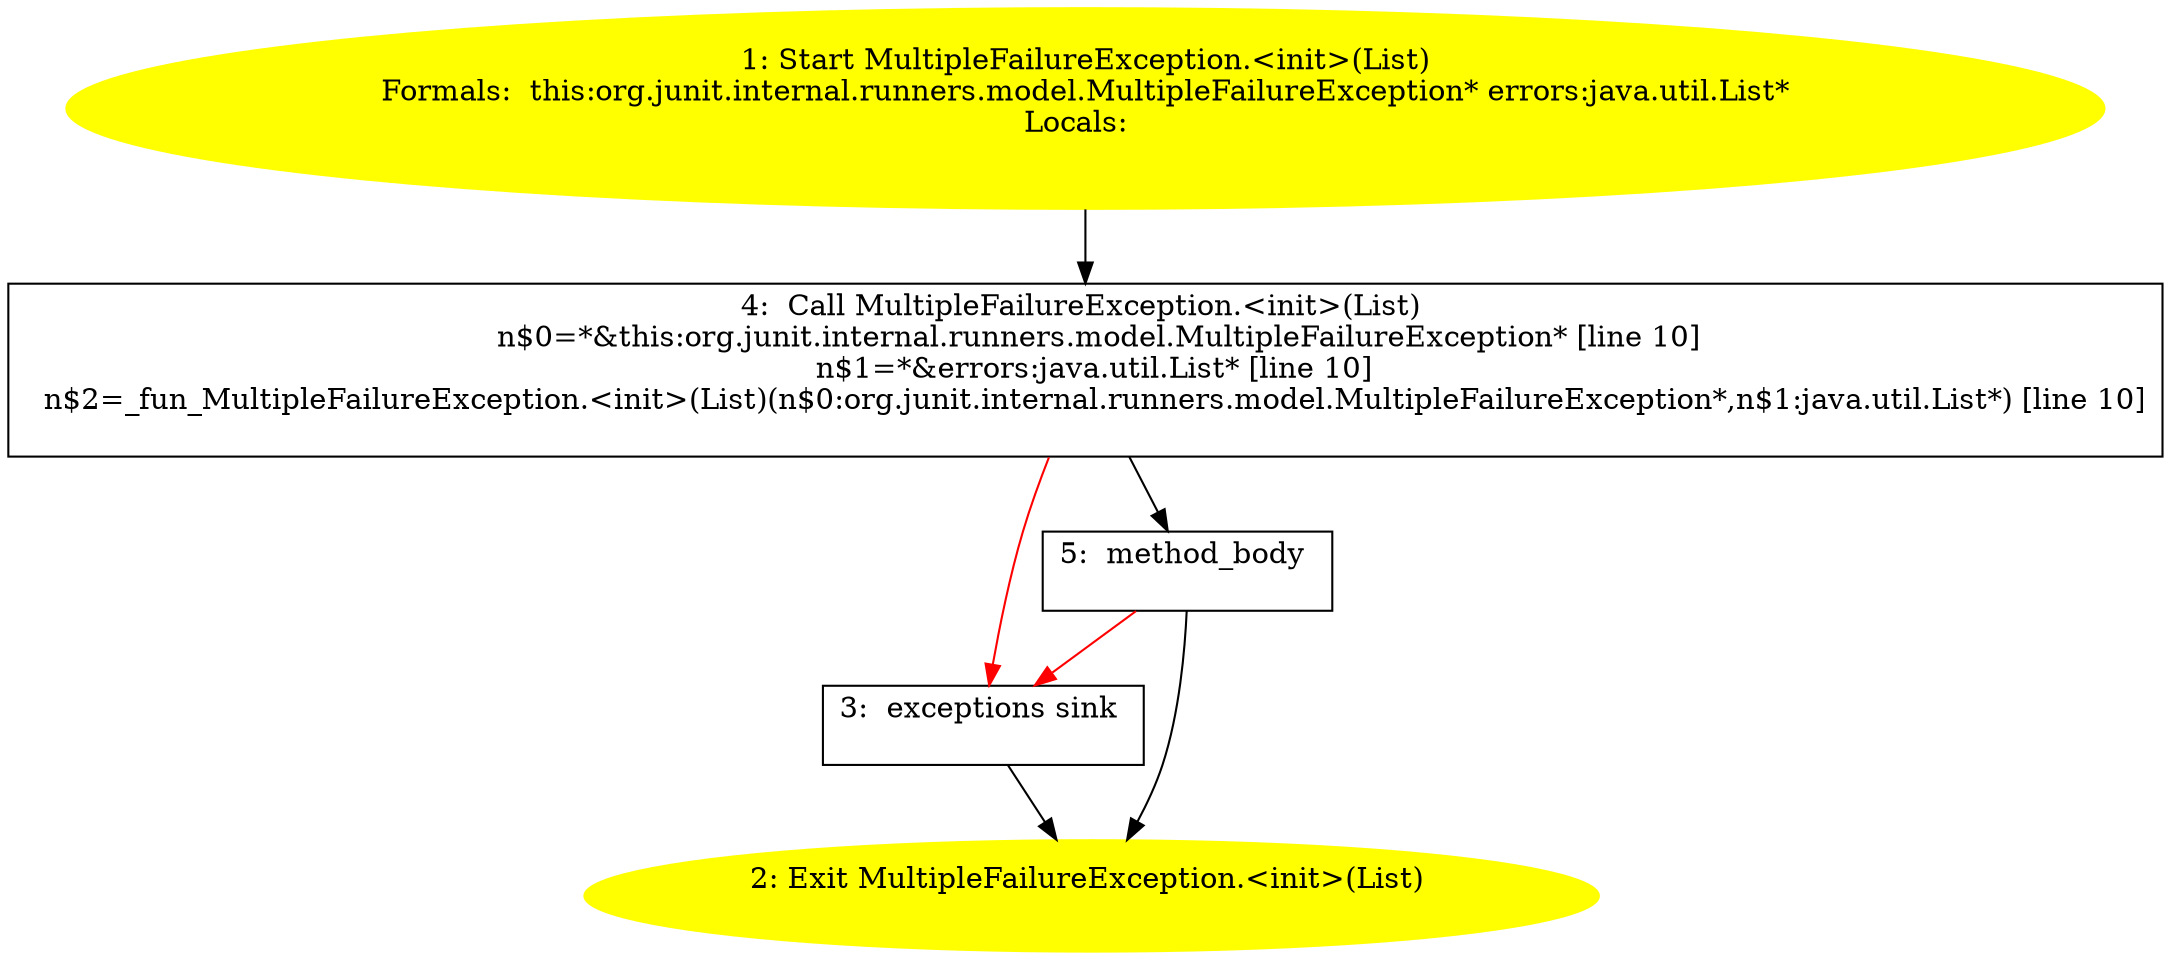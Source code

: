/* @generated */
digraph cfg {
"org.junit.internal.runners.model.MultipleFailureException.<init>(java.util.List).d78fc180bffecb5ce6beeeef067fd17c_1" [label="1: Start MultipleFailureException.<init>(List)\nFormals:  this:org.junit.internal.runners.model.MultipleFailureException* errors:java.util.List*\nLocals:  \n  " color=yellow style=filled]
	

	 "org.junit.internal.runners.model.MultipleFailureException.<init>(java.util.List).d78fc180bffecb5ce6beeeef067fd17c_1" -> "org.junit.internal.runners.model.MultipleFailureException.<init>(java.util.List).d78fc180bffecb5ce6beeeef067fd17c_4" ;
"org.junit.internal.runners.model.MultipleFailureException.<init>(java.util.List).d78fc180bffecb5ce6beeeef067fd17c_2" [label="2: Exit MultipleFailureException.<init>(List) \n  " color=yellow style=filled]
	

"org.junit.internal.runners.model.MultipleFailureException.<init>(java.util.List).d78fc180bffecb5ce6beeeef067fd17c_3" [label="3:  exceptions sink \n  " shape="box"]
	

	 "org.junit.internal.runners.model.MultipleFailureException.<init>(java.util.List).d78fc180bffecb5ce6beeeef067fd17c_3" -> "org.junit.internal.runners.model.MultipleFailureException.<init>(java.util.List).d78fc180bffecb5ce6beeeef067fd17c_2" ;
"org.junit.internal.runners.model.MultipleFailureException.<init>(java.util.List).d78fc180bffecb5ce6beeeef067fd17c_4" [label="4:  Call MultipleFailureException.<init>(List) \n   n$0=*&this:org.junit.internal.runners.model.MultipleFailureException* [line 10]\n  n$1=*&errors:java.util.List* [line 10]\n  n$2=_fun_MultipleFailureException.<init>(List)(n$0:org.junit.internal.runners.model.MultipleFailureException*,n$1:java.util.List*) [line 10]\n " shape="box"]
	

	 "org.junit.internal.runners.model.MultipleFailureException.<init>(java.util.List).d78fc180bffecb5ce6beeeef067fd17c_4" -> "org.junit.internal.runners.model.MultipleFailureException.<init>(java.util.List).d78fc180bffecb5ce6beeeef067fd17c_5" ;
	 "org.junit.internal.runners.model.MultipleFailureException.<init>(java.util.List).d78fc180bffecb5ce6beeeef067fd17c_4" -> "org.junit.internal.runners.model.MultipleFailureException.<init>(java.util.List).d78fc180bffecb5ce6beeeef067fd17c_3" [color="red" ];
"org.junit.internal.runners.model.MultipleFailureException.<init>(java.util.List).d78fc180bffecb5ce6beeeef067fd17c_5" [label="5:  method_body \n  " shape="box"]
	

	 "org.junit.internal.runners.model.MultipleFailureException.<init>(java.util.List).d78fc180bffecb5ce6beeeef067fd17c_5" -> "org.junit.internal.runners.model.MultipleFailureException.<init>(java.util.List).d78fc180bffecb5ce6beeeef067fd17c_2" ;
	 "org.junit.internal.runners.model.MultipleFailureException.<init>(java.util.List).d78fc180bffecb5ce6beeeef067fd17c_5" -> "org.junit.internal.runners.model.MultipleFailureException.<init>(java.util.List).d78fc180bffecb5ce6beeeef067fd17c_3" [color="red" ];
}
